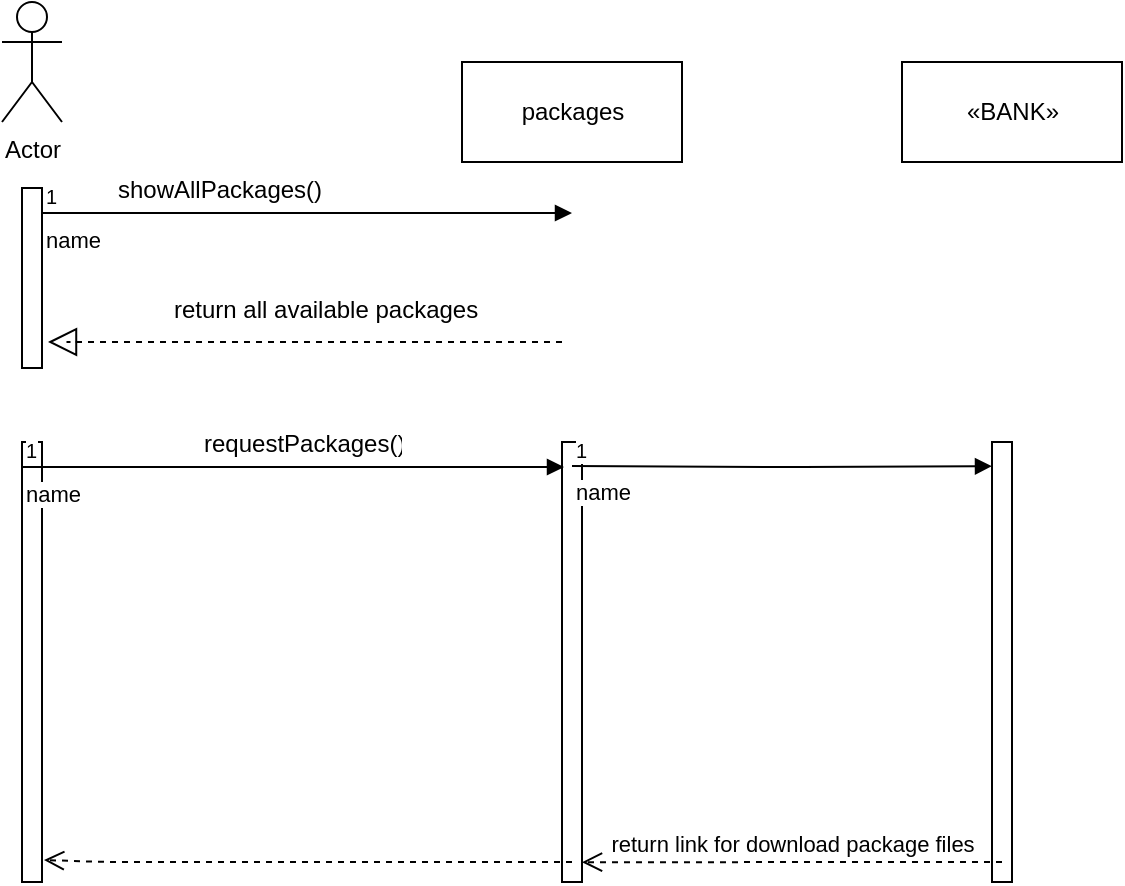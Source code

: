 <mxfile version="12.3.8" type="github" pages="1"><diagram id="i9YOTsJJg9F0nqaWipao" name="Page-1"><mxGraphModel dx="1408" dy="792" grid="1" gridSize="10" guides="1" tooltips="1" connect="1" arrows="1" fold="1" page="1" pageScale="1" pageWidth="850" pageHeight="1100" math="0" shadow="0"><root><mxCell id="0"/><mxCell id="1" parent="0"/><mxCell id="KnmKkN8YXyTpCzLxxqHs-2" value="Actor" style="shape=umlActor;verticalLabelPosition=bottom;labelBackgroundColor=#ffffff;verticalAlign=top;html=1;" vertex="1" parent="1"><mxGeometry x="200" y="30" width="30" height="60" as="geometry"/></mxCell><mxCell id="KnmKkN8YXyTpCzLxxqHs-3" value="" style="html=1;points=[];perimeter=orthogonalPerimeter;" vertex="1" parent="1"><mxGeometry x="210" y="250" width="10" height="220" as="geometry"/></mxCell><mxCell id="KnmKkN8YXyTpCzLxxqHs-4" value="" style="html=1;points=[];perimeter=orthogonalPerimeter;" vertex="1" parent="1"><mxGeometry x="480" y="250" width="10" height="220" as="geometry"/></mxCell><mxCell id="KnmKkN8YXyTpCzLxxqHs-6" value="name" style="endArrow=block;endFill=1;html=1;edgeStyle=orthogonalEdgeStyle;align=left;verticalAlign=top;" edge="1" parent="1"><mxGeometry x="-1" relative="1" as="geometry"><mxPoint x="220" y="135.5" as="sourcePoint"/><mxPoint x="485" y="135.5" as="targetPoint"/><Array as="points"><mxPoint x="280" y="135.5"/><mxPoint x="280" y="135.5"/></Array></mxGeometry></mxCell><mxCell id="KnmKkN8YXyTpCzLxxqHs-7" value="1" style="resizable=0;html=1;align=left;verticalAlign=bottom;labelBackgroundColor=#ffffff;fontSize=10;" connectable="0" vertex="1" parent="KnmKkN8YXyTpCzLxxqHs-6"><mxGeometry x="-1" relative="1" as="geometry"/></mxCell><mxCell id="KnmKkN8YXyTpCzLxxqHs-8" value="showAllPackages()" style="text;strokeColor=none;fillColor=none;align=left;verticalAlign=top;spacingLeft=4;spacingRight=4;overflow=hidden;rotatable=0;points=[[0,0.5],[1,0.5]];portConstraint=eastwest;" vertex="1" parent="1"><mxGeometry x="252" y="110" width="120" height="26" as="geometry"/></mxCell><mxCell id="KnmKkN8YXyTpCzLxxqHs-14" value="requestPackages()" style="text;strokeColor=none;fillColor=none;align=left;verticalAlign=top;spacingLeft=4;spacingRight=4;overflow=hidden;rotatable=0;points=[[0,0.5],[1,0.5]];portConstraint=eastwest;" vertex="1" parent="1"><mxGeometry x="295" y="237" width="110" height="26" as="geometry"/></mxCell><mxCell id="KnmKkN8YXyTpCzLxxqHs-15" value="name" style="endArrow=block;endFill=1;html=1;edgeStyle=orthogonalEdgeStyle;align=left;verticalAlign=top;entryX=0;entryY=0.055;entryDx=0;entryDy=0;entryPerimeter=0;" edge="1" parent="1" target="KnmKkN8YXyTpCzLxxqHs-20"><mxGeometry x="-1" relative="1" as="geometry"><mxPoint x="485" y="262" as="sourcePoint"/><mxPoint x="630" y="262" as="targetPoint"/><Array as="points"/></mxGeometry></mxCell><mxCell id="KnmKkN8YXyTpCzLxxqHs-16" value="1" style="resizable=0;html=1;align=left;verticalAlign=bottom;labelBackgroundColor=#ffffff;fontSize=10;" connectable="0" vertex="1" parent="KnmKkN8YXyTpCzLxxqHs-15"><mxGeometry x="-1" relative="1" as="geometry"/></mxCell><mxCell id="KnmKkN8YXyTpCzLxxqHs-17" value="" style="endArrow=block;dashed=1;endFill=0;endSize=12;html=1;" edge="1" parent="1"><mxGeometry width="160" relative="1" as="geometry"><mxPoint x="480" y="200" as="sourcePoint"/><mxPoint x="223" y="200" as="targetPoint"/><Array as="points"><mxPoint x="230" y="200"/></Array></mxGeometry></mxCell><mxCell id="KnmKkN8YXyTpCzLxxqHs-18" value="return all available packages" style="text;strokeColor=none;fillColor=none;align=left;verticalAlign=top;spacingLeft=4;spacingRight=4;overflow=hidden;rotatable=0;points=[[0,0.5],[1,0.5]];portConstraint=eastwest;" vertex="1" parent="1"><mxGeometry x="280" y="170" width="170" height="26" as="geometry"/></mxCell><mxCell id="KnmKkN8YXyTpCzLxxqHs-19" value="" style="html=1;points=[];perimeter=orthogonalPerimeter;" vertex="1" parent="1"><mxGeometry x="210" y="123" width="10" height="90" as="geometry"/></mxCell><mxCell id="KnmKkN8YXyTpCzLxxqHs-20" value="" style="html=1;points=[];perimeter=orthogonalPerimeter;" vertex="1" parent="1"><mxGeometry x="695" y="250" width="10" height="220" as="geometry"/></mxCell><mxCell id="KnmKkN8YXyTpCzLxxqHs-23" value="name" style="endArrow=block;endFill=1;html=1;edgeStyle=orthogonalEdgeStyle;align=left;verticalAlign=top;" edge="1" parent="1"><mxGeometry x="-1" relative="1" as="geometry"><mxPoint x="210" y="262.5" as="sourcePoint"/><mxPoint x="481" y="262.5" as="targetPoint"/><Array as="points"><mxPoint x="220" y="262.5"/><mxPoint x="481" y="262.5"/></Array></mxGeometry></mxCell><mxCell id="KnmKkN8YXyTpCzLxxqHs-24" value="1" style="resizable=0;html=1;align=left;verticalAlign=bottom;labelBackgroundColor=#ffffff;fontSize=10;" connectable="0" vertex="1" parent="KnmKkN8YXyTpCzLxxqHs-23"><mxGeometry x="-1" relative="1" as="geometry"/></mxCell><mxCell id="KnmKkN8YXyTpCzLxxqHs-25" value="packages" style="html=1;" vertex="1" parent="1"><mxGeometry x="430" y="60" width="110" height="50" as="geometry"/></mxCell><mxCell id="KnmKkN8YXyTpCzLxxqHs-26" value="«BANK»" style="html=1;" vertex="1" parent="1"><mxGeometry x="650" y="60" width="110" height="50" as="geometry"/></mxCell><mxCell id="KnmKkN8YXyTpCzLxxqHs-27" value="return link for download package files" style="html=1;verticalAlign=bottom;endArrow=open;dashed=1;endSize=8;entryX=1;entryY=0.955;entryDx=0;entryDy=0;entryPerimeter=0;" edge="1" parent="1" target="KnmKkN8YXyTpCzLxxqHs-4"><mxGeometry relative="1" as="geometry"><mxPoint x="700" y="460" as="sourcePoint"/><mxPoint x="620" y="460" as="targetPoint"/></mxGeometry></mxCell><mxCell id="KnmKkN8YXyTpCzLxxqHs-28" value="" style="html=1;verticalAlign=bottom;endArrow=open;dashed=1;endSize=8;entryX=1.1;entryY=0.95;entryDx=0;entryDy=0;entryPerimeter=0;" edge="1" parent="1" target="KnmKkN8YXyTpCzLxxqHs-3"><mxGeometry relative="1" as="geometry"><mxPoint x="485" y="460" as="sourcePoint"/><mxPoint x="275" y="460.1" as="targetPoint"/><Array as="points"><mxPoint x="250" y="460"/></Array></mxGeometry></mxCell></root></mxGraphModel></diagram></mxfile>